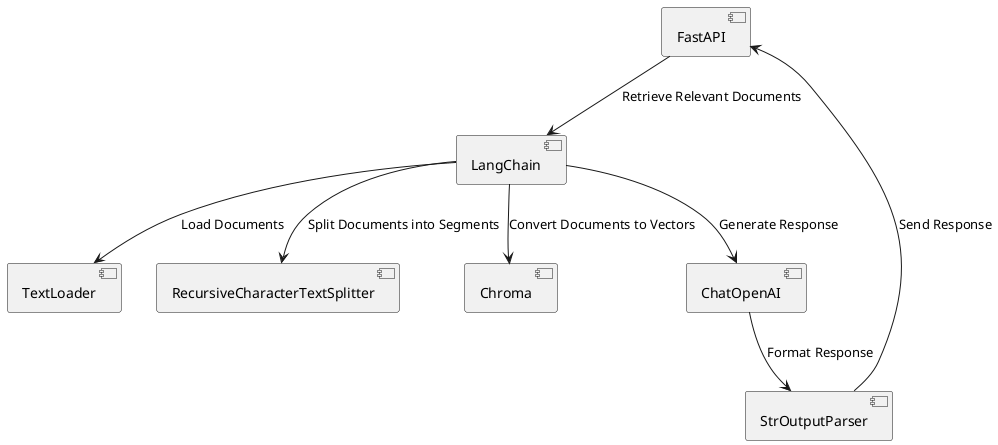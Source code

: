 @startuml

[FastAPI] as API
[LangChain] as LangChain
[TextLoader] as TextLoader
[RecursiveCharacterTextSplitter] as TextSplitter
[Chroma] as VectorStore
[ChatOpenAI] as ChatOpenAI
[StrOutputParser] as OutputParser

API --> LangChain : Retrieve Relevant Documents
LangChain --> TextLoader : Load Documents
LangChain --> TextSplitter : Split Documents into Segments
LangChain --> VectorStore : Convert Documents to Vectors
LangChain --> ChatOpenAI : Generate Response
ChatOpenAI --> OutputParser : Format Response
OutputParser --> API : Send Response

@enduml
